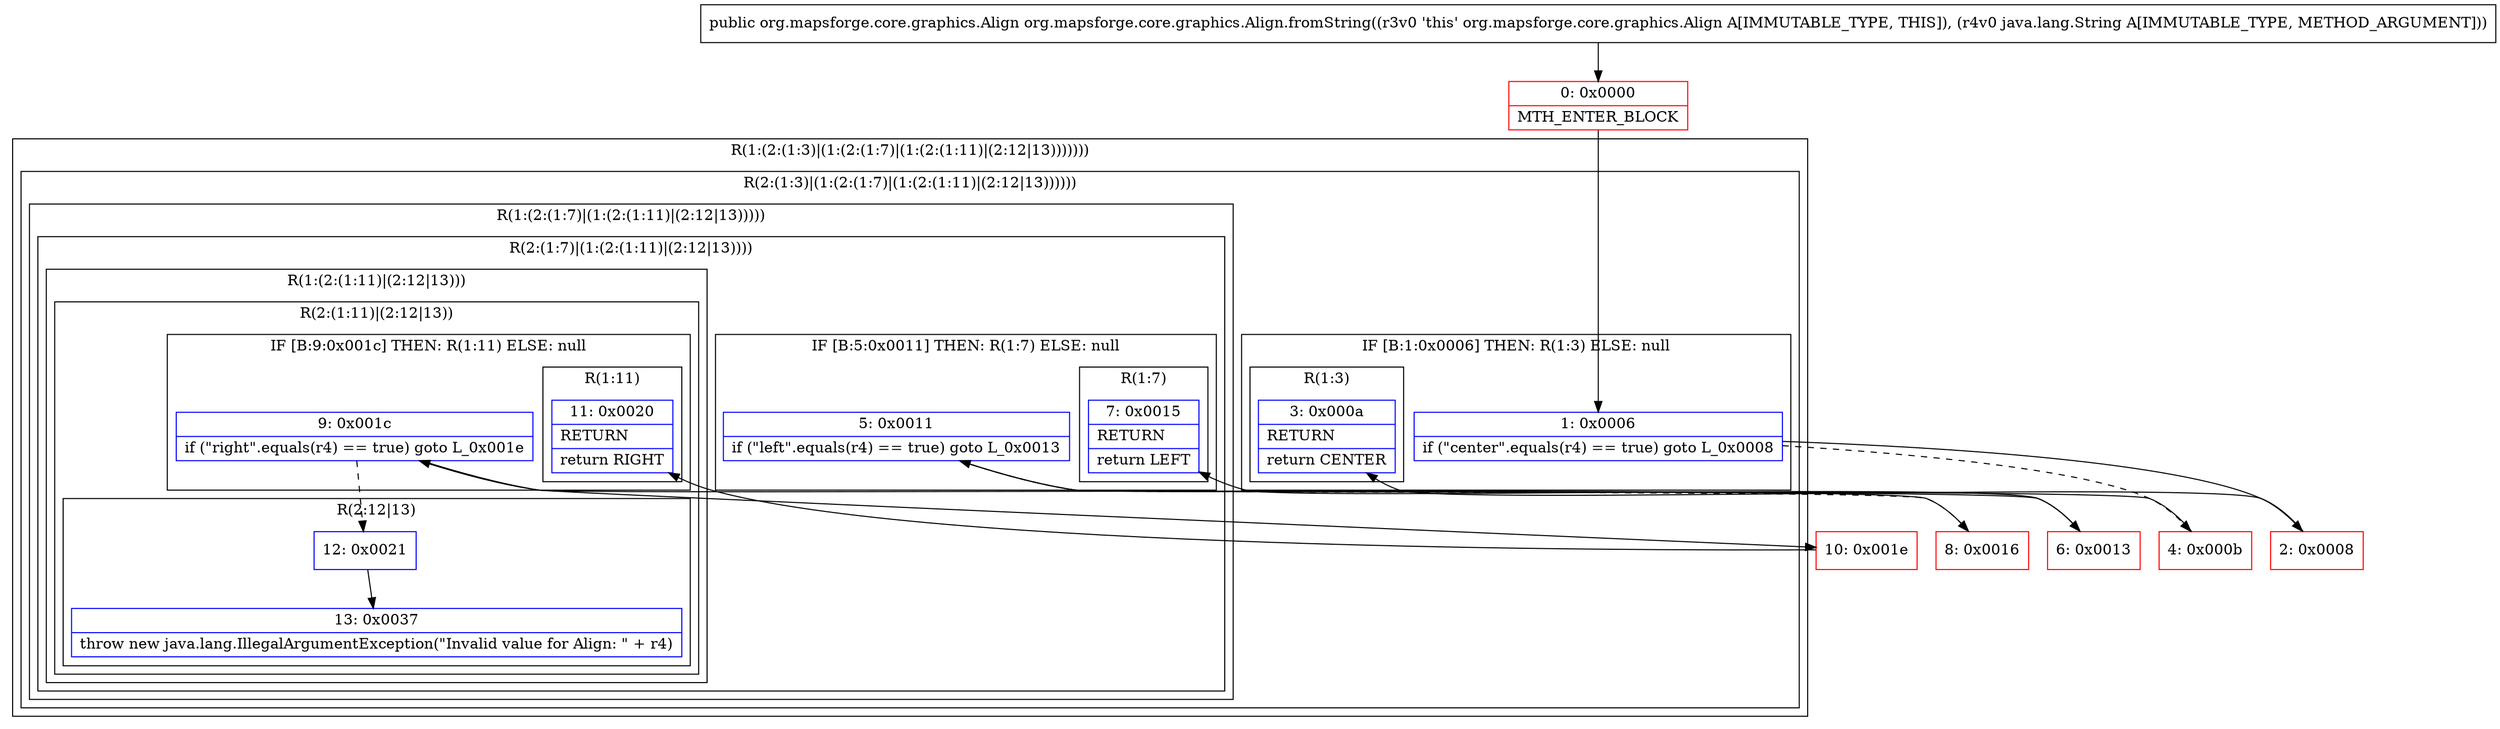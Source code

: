 digraph "CFG fororg.mapsforge.core.graphics.Align.fromString(Ljava\/lang\/String;)Lorg\/mapsforge\/core\/graphics\/Align;" {
subgraph cluster_Region_300767346 {
label = "R(1:(2:(1:3)|(1:(2:(1:7)|(1:(2:(1:11)|(2:12|13)))))))";
node [shape=record,color=blue];
subgraph cluster_Region_427999143 {
label = "R(2:(1:3)|(1:(2:(1:7)|(1:(2:(1:11)|(2:12|13))))))";
node [shape=record,color=blue];
subgraph cluster_IfRegion_1988094124 {
label = "IF [B:1:0x0006] THEN: R(1:3) ELSE: null";
node [shape=record,color=blue];
Node_1 [shape=record,label="{1\:\ 0x0006|if (\"center\".equals(r4) == true) goto L_0x0008\l}"];
subgraph cluster_Region_1714184264 {
label = "R(1:3)";
node [shape=record,color=blue];
Node_3 [shape=record,label="{3\:\ 0x000a|RETURN\l|return CENTER\l}"];
}
}
subgraph cluster_Region_494508599 {
label = "R(1:(2:(1:7)|(1:(2:(1:11)|(2:12|13)))))";
node [shape=record,color=blue];
subgraph cluster_Region_285897144 {
label = "R(2:(1:7)|(1:(2:(1:11)|(2:12|13))))";
node [shape=record,color=blue];
subgraph cluster_IfRegion_406442429 {
label = "IF [B:5:0x0011] THEN: R(1:7) ELSE: null";
node [shape=record,color=blue];
Node_5 [shape=record,label="{5\:\ 0x0011|if (\"left\".equals(r4) == true) goto L_0x0013\l}"];
subgraph cluster_Region_496159954 {
label = "R(1:7)";
node [shape=record,color=blue];
Node_7 [shape=record,label="{7\:\ 0x0015|RETURN\l|return LEFT\l}"];
}
}
subgraph cluster_Region_1282098549 {
label = "R(1:(2:(1:11)|(2:12|13)))";
node [shape=record,color=blue];
subgraph cluster_Region_237927153 {
label = "R(2:(1:11)|(2:12|13))";
node [shape=record,color=blue];
subgraph cluster_IfRegion_1489823408 {
label = "IF [B:9:0x001c] THEN: R(1:11) ELSE: null";
node [shape=record,color=blue];
Node_9 [shape=record,label="{9\:\ 0x001c|if (\"right\".equals(r4) == true) goto L_0x001e\l}"];
subgraph cluster_Region_1404261671 {
label = "R(1:11)";
node [shape=record,color=blue];
Node_11 [shape=record,label="{11\:\ 0x0020|RETURN\l|return RIGHT\l}"];
}
}
subgraph cluster_Region_1172697801 {
label = "R(2:12|13)";
node [shape=record,color=blue];
Node_12 [shape=record,label="{12\:\ 0x0021}"];
Node_13 [shape=record,label="{13\:\ 0x0037|throw new java.lang.IllegalArgumentException(\"Invalid value for Align: \" + r4)\l}"];
}
}
}
}
}
}
}
Node_0 [shape=record,color=red,label="{0\:\ 0x0000|MTH_ENTER_BLOCK\l}"];
Node_2 [shape=record,color=red,label="{2\:\ 0x0008}"];
Node_4 [shape=record,color=red,label="{4\:\ 0x000b}"];
Node_6 [shape=record,color=red,label="{6\:\ 0x0013}"];
Node_8 [shape=record,color=red,label="{8\:\ 0x0016}"];
Node_10 [shape=record,color=red,label="{10\:\ 0x001e}"];
MethodNode[shape=record,label="{public org.mapsforge.core.graphics.Align org.mapsforge.core.graphics.Align.fromString((r3v0 'this' org.mapsforge.core.graphics.Align A[IMMUTABLE_TYPE, THIS]), (r4v0 java.lang.String A[IMMUTABLE_TYPE, METHOD_ARGUMENT])) }"];
MethodNode -> Node_0;
Node_1 -> Node_2;
Node_1 -> Node_4[style=dashed];
Node_5 -> Node_6;
Node_5 -> Node_8[style=dashed];
Node_9 -> Node_10;
Node_9 -> Node_12[style=dashed];
Node_12 -> Node_13;
Node_0 -> Node_1;
Node_2 -> Node_3;
Node_4 -> Node_5;
Node_6 -> Node_7;
Node_8 -> Node_9;
Node_10 -> Node_11;
}

